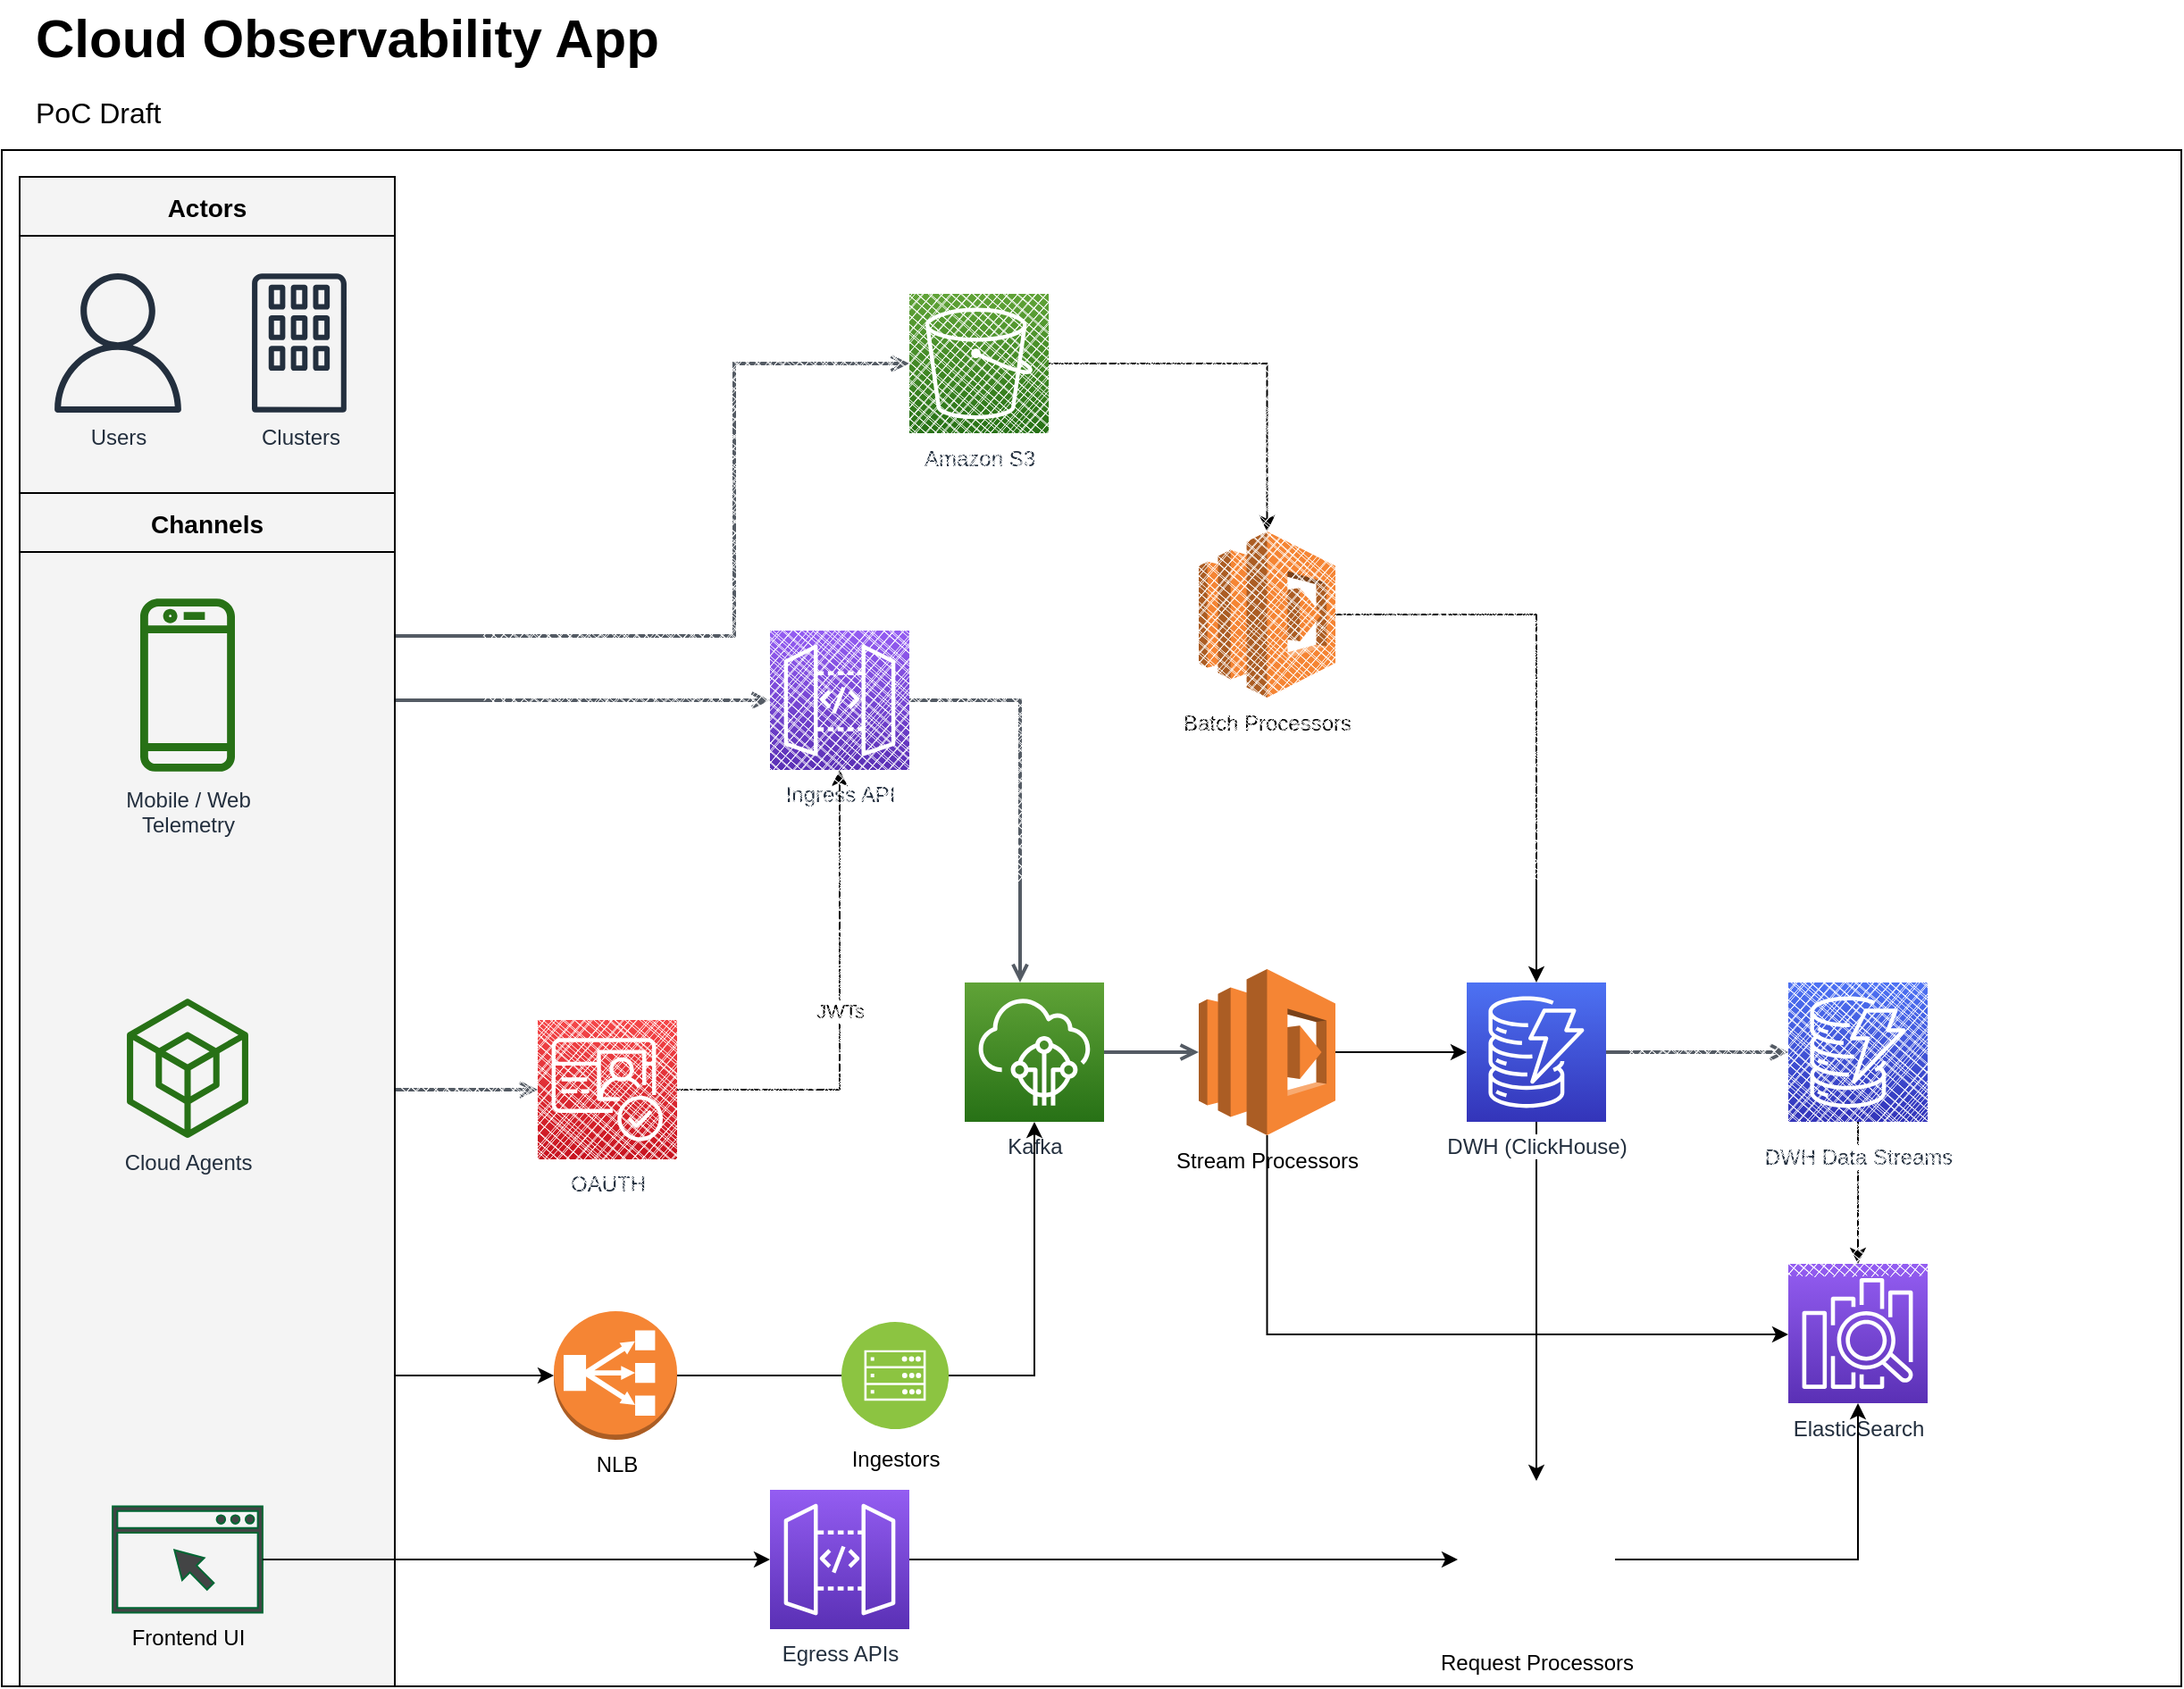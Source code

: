 <mxfile version="13.3.9" type="github" pages="2">
  <diagram id="Ht1M8jgEwFfnCIfOTk4-" name="Current">
    <mxGraphModel dx="1673" dy="952" grid="1" gridSize="10" guides="1" tooltips="1" connect="1" arrows="1" fold="1" page="1" pageScale="1" pageWidth="827" pageHeight="1169" math="0" shadow="0">
      <root>
        <mxCell id="0" />
        <mxCell id="1" parent="0" />
        <mxCell id="ck2-3J0O5yFSTgMgaM3f-32" value="" style="rounded=0;whiteSpace=wrap;html=1;fillColor=none;" vertex="1" parent="1">
          <mxGeometry x="20" y="110" width="1220" height="860" as="geometry" />
        </mxCell>
        <mxCell id="jZVaUwOg5UY3L9NAnvdq-74" value="Ingress API" style="outlineConnect=0;fontColor=#232F3E;gradientColor=#945DF2;gradientDirection=north;fillColor=#5A30B5;strokeColor=#ffffff;dashed=0;verticalLabelPosition=bottom;verticalAlign=top;align=center;html=1;fontSize=12;fontStyle=0;aspect=fixed;shape=mxgraph.aws4.resourceIcon;resIcon=mxgraph.aws4.api_gateway;labelBackgroundColor=none;" parent="1" vertex="1">
          <mxGeometry x="450" y="379.0" width="78" height="78" as="geometry" />
        </mxCell>
        <mxCell id="jZVaUwOg5UY3L9NAnvdq-110" style="edgeStyle=elbowEdgeStyle;rounded=0;orthogonalLoop=1;jettySize=auto;html=1;endArrow=open;endFill=0;strokeColor=#545B64;strokeWidth=2;fontSize=14;" parent="1" target="jZVaUwOg5UY3L9NAnvdq-74" edge="1">
          <mxGeometry relative="1" as="geometry">
            <mxPoint x="240" y="418" as="sourcePoint" />
          </mxGeometry>
        </mxCell>
        <mxCell id="jZVaUwOg5UY3L9NAnvdq-115" value="" style="edgeStyle=elbowEdgeStyle;rounded=0;orthogonalLoop=1;jettySize=auto;html=1;endArrow=open;endFill=0;strokeColor=#545B64;strokeWidth=2;fontSize=14;" parent="1" source="jZVaUwOg5UY3L9NAnvdq-81" target="jZVaUwOg5UY3L9NAnvdq-77" edge="1">
          <mxGeometry relative="1" as="geometry" />
        </mxCell>
        <mxCell id="jZVaUwOg5UY3L9NAnvdq-129" style="edgeStyle=elbowEdgeStyle;rounded=0;orthogonalLoop=1;jettySize=auto;html=1;endArrow=open;endFill=0;strokeColor=#545B64;strokeWidth=2;fontSize=14;exitX=1;exitY=0.5;exitDx=0;exitDy=0;elbow=vertical;" parent="1" source="jZVaUwOg5UY3L9NAnvdq-62" target="jZVaUwOg5UY3L9NAnvdq-83" edge="1">
          <mxGeometry relative="1" as="geometry">
            <mxPoint x="220" y="462" as="sourcePoint" />
            <mxPoint x="482" y="428" as="targetPoint" />
          </mxGeometry>
        </mxCell>
        <mxCell id="jZVaUwOg5UY3L9NAnvdq-130" style="edgeStyle=elbowEdgeStyle;rounded=0;orthogonalLoop=1;jettySize=auto;html=1;endArrow=open;endFill=0;strokeColor=#545B64;strokeWidth=2;fontSize=14;" parent="1" target="jZVaUwOg5UY3L9NAnvdq-85" edge="1" source="jZVaUwOg5UY3L9NAnvdq-74">
          <mxGeometry relative="1" as="geometry">
            <mxPoint x="240" y="452" as="sourcePoint" />
            <mxPoint x="482" y="428" as="targetPoint" />
            <Array as="points">
              <mxPoint x="590" y="500" />
            </Array>
          </mxGeometry>
        </mxCell>
        <mxCell id="jZVaUwOg5UY3L9NAnvdq-158" style="edgeStyle=elbowEdgeStyle;rounded=0;orthogonalLoop=1;jettySize=auto;html=1;endArrow=open;endFill=0;strokeColor=#545B64;strokeWidth=2;fontSize=14;" parent="1" target="jZVaUwOg5UY3L9NAnvdq-73" edge="1">
          <mxGeometry relative="1" as="geometry">
            <mxPoint x="240" y="382" as="sourcePoint" />
            <mxPoint x="349" y="290" as="targetPoint" />
            <Array as="points">
              <mxPoint x="430" y="312" />
            </Array>
          </mxGeometry>
        </mxCell>
        <mxCell id="-QjtrjUzRDEMRZ5MF8oH-47" value="Cloud Observability App" style="text;html=1;resizable=0;points=[];autosize=1;align=left;verticalAlign=top;spacingTop=-4;fontSize=30;fontStyle=1;labelBackgroundColor=none;" parent="1" vertex="1">
          <mxGeometry x="36.5" y="26.5" width="360" height="40" as="geometry" />
        </mxCell>
        <mxCell id="-QjtrjUzRDEMRZ5MF8oH-48" value="PoC Draft" style="text;html=1;resizable=0;points=[];autosize=1;align=left;verticalAlign=top;spacingTop=-4;fontSize=16;labelBackgroundColor=none;" parent="1" vertex="1">
          <mxGeometry x="36.5" y="76.5" width="90" height="20" as="geometry" />
        </mxCell>
        <mxCell id="jZVaUwOg5UY3L9NAnvdq-59" value="Actors" style="swimlane;fontSize=14;align=center;swimlaneFillColor=#f4f4f4;fillColor=#f4f4f4;collapsible=0;startSize=33;" parent="1" vertex="1">
          <mxGeometry x="30" y="125" width="210" height="845" as="geometry" />
        </mxCell>
        <mxCell id="jZVaUwOg5UY3L9NAnvdq-60" value="Users" style="outlineConnect=0;fontColor=#232F3E;gradientColor=none;fillColor=#232F3E;strokeColor=none;dashed=0;verticalLabelPosition=bottom;verticalAlign=top;align=center;html=1;fontSize=12;fontStyle=0;aspect=fixed;pointerEvents=1;shape=mxgraph.aws4.user;labelBackgroundColor=none;" parent="jZVaUwOg5UY3L9NAnvdq-59" vertex="1">
          <mxGeometry x="16" y="54" width="78" height="78" as="geometry" />
        </mxCell>
        <mxCell id="jZVaUwOg5UY3L9NAnvdq-61" value="Clusters" style="outlineConnect=0;fontColor=#232F3E;gradientColor=none;fillColor=#232F3E;strokeColor=none;dashed=0;verticalLabelPosition=bottom;verticalAlign=top;align=center;html=1;fontSize=12;fontStyle=0;aspect=fixed;pointerEvents=1;shape=mxgraph.aws4.corporate_data_center;labelBackgroundColor=none;" parent="jZVaUwOg5UY3L9NAnvdq-59" vertex="1">
          <mxGeometry x="130" y="54" width="53" height="78" as="geometry" />
        </mxCell>
        <mxCell id="ck2-3J0O5yFSTgMgaM3f-27" style="edgeStyle=orthogonalEdgeStyle;rounded=0;orthogonalLoop=1;jettySize=auto;html=1;" edge="1" parent="1" source="jZVaUwOg5UY3L9NAnvdq-62" target="ck2-3J0O5yFSTgMgaM3f-26">
          <mxGeometry relative="1" as="geometry">
            <Array as="points">
              <mxPoint x="250" y="796" />
              <mxPoint x="250" y="796" />
            </Array>
          </mxGeometry>
        </mxCell>
        <mxCell id="jZVaUwOg5UY3L9NAnvdq-62" value="Channels" style="swimlane;fontSize=14;align=center;swimlaneFillColor=#f4f4f4;fillColor=#f4f4f4;collapsible=0;startSize=33;" parent="1" vertex="1">
          <mxGeometry x="30" y="302" width="210" height="668" as="geometry" />
        </mxCell>
        <mxCell id="jZVaUwOg5UY3L9NAnvdq-65" value="Mobile / Web&lt;br&gt;Telemetry" style="outlineConnect=0;fontColor=#232F3E;gradientColor=none;strokeColor=none;fillColor=#277116;dashed=0;verticalLabelPosition=bottom;verticalAlign=top;align=center;html=1;fontSize=12;fontStyle=0;shape=mxgraph.aws4.mobile_client;labelBackgroundColor=none;" parent="jZVaUwOg5UY3L9NAnvdq-62" vertex="1">
          <mxGeometry x="67.5" y="57.5" width="53" height="100" as="geometry" />
        </mxCell>
        <mxCell id="jZVaUwOg5UY3L9NAnvdq-95" value="Cloud Agents" style="outlineConnect=0;fontColor=#232F3E;gradientColor=none;fillColor=#277116;strokeColor=none;dashed=0;verticalLabelPosition=bottom;verticalAlign=top;align=center;html=1;fontSize=12;fontStyle=0;aspect=fixed;pointerEvents=1;shape=mxgraph.aws4.external_sdk;labelBackgroundColor=none;" parent="jZVaUwOg5UY3L9NAnvdq-62" vertex="1">
          <mxGeometry x="60" y="283" width="68" height="78" as="geometry" />
        </mxCell>
        <mxCell id="ck2-3J0O5yFSTgMgaM3f-37" value="Frontend UI" style="pointerEvents=1;shadow=0;dashed=0;html=1;strokeColor=#006633;fillColor=#434445;aspect=fixed;labelPosition=center;verticalLabelPosition=bottom;verticalAlign=top;align=center;outlineConnect=0;shape=mxgraph.vvd.web_browser;" vertex="1" parent="jZVaUwOg5UY3L9NAnvdq-62">
          <mxGeometry x="52.05" y="567.22" width="83.9" height="59.57" as="geometry" />
        </mxCell>
        <mxCell id="jZVaUwOg5UY3L9NAnvdq-76" value="ElasticSearch" style="outlineConnect=0;fontColor=#232F3E;gradientColor=#945DF2;gradientDirection=north;fillColor=#5A30B5;strokeColor=#ffffff;dashed=0;verticalLabelPosition=bottom;verticalAlign=top;align=center;html=1;fontSize=12;fontStyle=0;aspect=fixed;shape=mxgraph.aws4.resourceIcon;resIcon=mxgraph.aws4.elasticsearch_service;labelBackgroundColor=none;" parent="1" vertex="1">
          <mxGeometry x="1020" y="733.5" width="78" height="78" as="geometry" />
        </mxCell>
        <mxCell id="ck2-3J0O5yFSTgMgaM3f-22" style="edgeStyle=orthogonalEdgeStyle;rounded=0;orthogonalLoop=1;jettySize=auto;html=1;" edge="1" parent="1" source="jZVaUwOg5UY3L9NAnvdq-77" target="jZVaUwOg5UY3L9NAnvdq-76">
          <mxGeometry relative="1" as="geometry" />
        </mxCell>
        <mxCell id="jZVaUwOg5UY3L9NAnvdq-77" value="DWH Data Streams" style="outlineConnect=0;fontColor=#232F3E;gradientColor=#4D72F3;gradientDirection=north;fillColor=#3334B9;strokeColor=#ffffff;dashed=0;verticalLabelPosition=bottom;verticalAlign=top;align=center;html=1;fontSize=12;fontStyle=0;aspect=fixed;shape=mxgraph.aws4.resourceIcon;resIcon=mxgraph.aws4.dynamodb;labelBackgroundColor=#ffffff;spacingTop=6;" parent="1" vertex="1">
          <mxGeometry x="1020.0" y="576" width="78" height="78" as="geometry" />
        </mxCell>
        <mxCell id="ck2-3J0O5yFSTgMgaM3f-44" style="edgeStyle=orthogonalEdgeStyle;rounded=0;orthogonalLoop=1;jettySize=auto;html=1;" edge="1" parent="1" source="jZVaUwOg5UY3L9NAnvdq-81" target="ck2-3J0O5yFSTgMgaM3f-42">
          <mxGeometry relative="1" as="geometry" />
        </mxCell>
        <mxCell id="jZVaUwOg5UY3L9NAnvdq-81" value="DWH (ClickHouse)" style="outlineConnect=0;fontColor=#232F3E;gradientColor=#4D72F3;gradientDirection=north;fillColor=#3334B9;strokeColor=#ffffff;dashed=0;verticalLabelPosition=bottom;verticalAlign=top;align=center;html=1;fontSize=12;fontStyle=0;aspect=fixed;shape=mxgraph.aws4.resourceIcon;resIcon=mxgraph.aws4.dynamodb;labelBackgroundColor=#ffffff;" parent="1" vertex="1">
          <mxGeometry x="840.0" y="576" width="78" height="78" as="geometry" />
        </mxCell>
        <mxCell id="ck2-3J0O5yFSTgMgaM3f-30" value="JWTs" style="edgeStyle=orthogonalEdgeStyle;rounded=0;orthogonalLoop=1;jettySize=auto;html=1;" edge="1" parent="1" source="jZVaUwOg5UY3L9NAnvdq-83" target="jZVaUwOg5UY3L9NAnvdq-74">
          <mxGeometry relative="1" as="geometry" />
        </mxCell>
        <mxCell id="jZVaUwOg5UY3L9NAnvdq-83" value="OAUTH" style="outlineConnect=0;fontColor=#232F3E;gradientColor=#F54749;gradientDirection=north;fillColor=#C7131F;strokeColor=#ffffff;dashed=0;verticalLabelPosition=bottom;verticalAlign=top;align=center;html=1;fontSize=12;fontStyle=0;aspect=fixed;shape=mxgraph.aws4.resourceIcon;resIcon=mxgraph.aws4.cognito;labelBackgroundColor=none;" parent="1" vertex="1">
          <mxGeometry x="320" y="597" width="78" height="78" as="geometry" />
        </mxCell>
        <mxCell id="jZVaUwOg5UY3L9NAnvdq-85" value="Kafka" style="outlineConnect=0;fontColor=#232F3E;gradientColor=#60A337;gradientDirection=north;fillColor=#277116;strokeColor=#ffffff;dashed=0;verticalLabelPosition=bottom;verticalAlign=top;align=center;html=1;fontSize=12;fontStyle=0;aspect=fixed;shape=mxgraph.aws4.resourceIcon;resIcon=mxgraph.aws4.iot_core;labelBackgroundColor=none;" parent="1" vertex="1">
          <mxGeometry x="559" y="576" width="78" height="78" as="geometry" />
        </mxCell>
        <mxCell id="ck2-3J0O5yFSTgMgaM3f-15" style="edgeStyle=orthogonalEdgeStyle;rounded=0;orthogonalLoop=1;jettySize=auto;html=1;" edge="1" parent="1" source="jZVaUwOg5UY3L9NAnvdq-73" target="ck2-3J0O5yFSTgMgaM3f-14">
          <mxGeometry relative="1" as="geometry" />
        </mxCell>
        <mxCell id="jZVaUwOg5UY3L9NAnvdq-73" value="Amazon S3" style="outlineConnect=0;fontColor=#232F3E;gradientColor=#60A337;gradientDirection=north;fillColor=#277116;strokeColor=#ffffff;dashed=0;verticalLabelPosition=bottom;verticalAlign=top;align=center;html=1;fontSize=12;fontStyle=0;aspect=fixed;shape=mxgraph.aws4.resourceIcon;resIcon=mxgraph.aws4.s3;labelBackgroundColor=none;" parent="1" vertex="1">
          <mxGeometry x="528" y="190.5" width="78" height="78" as="geometry" />
        </mxCell>
        <mxCell id="ck2-3J0O5yFSTgMgaM3f-17" style="edgeStyle=orthogonalEdgeStyle;rounded=0;orthogonalLoop=1;jettySize=auto;html=1;" edge="1" parent="1" source="ck2-3J0O5yFSTgMgaM3f-12" target="jZVaUwOg5UY3L9NAnvdq-81">
          <mxGeometry relative="1" as="geometry" />
        </mxCell>
        <mxCell id="ck2-3J0O5yFSTgMgaM3f-29" style="edgeStyle=orthogonalEdgeStyle;rounded=0;orthogonalLoop=1;jettySize=auto;html=1;" edge="1" parent="1" source="ck2-3J0O5yFSTgMgaM3f-12" target="jZVaUwOg5UY3L9NAnvdq-76">
          <mxGeometry relative="1" as="geometry">
            <Array as="points">
              <mxPoint x="728" y="773" />
            </Array>
          </mxGeometry>
        </mxCell>
        <mxCell id="ck2-3J0O5yFSTgMgaM3f-12" value="Stream Processors" style="outlineConnect=0;dashed=0;verticalLabelPosition=bottom;verticalAlign=top;align=center;html=1;shape=mxgraph.aws3.lambda;fillColor=#F58534;gradientColor=none;" vertex="1" parent="1">
          <mxGeometry x="690" y="568.5" width="76.5" height="93" as="geometry" />
        </mxCell>
        <mxCell id="ck2-3J0O5yFSTgMgaM3f-13" value="" style="edgeStyle=elbowEdgeStyle;rounded=0;orthogonalLoop=1;jettySize=auto;html=1;endArrow=open;endFill=0;strokeColor=#545B64;strokeWidth=2;fontSize=14;" edge="1" parent="1" source="jZVaUwOg5UY3L9NAnvdq-85" target="ck2-3J0O5yFSTgMgaM3f-12">
          <mxGeometry relative="1" as="geometry">
            <mxPoint x="559" y="577" as="sourcePoint" />
            <mxPoint x="770" y="578" as="targetPoint" />
          </mxGeometry>
        </mxCell>
        <mxCell id="ck2-3J0O5yFSTgMgaM3f-16" style="edgeStyle=orthogonalEdgeStyle;rounded=0;orthogonalLoop=1;jettySize=auto;html=1;" edge="1" parent="1" source="ck2-3J0O5yFSTgMgaM3f-14" target="jZVaUwOg5UY3L9NAnvdq-81">
          <mxGeometry relative="1" as="geometry" />
        </mxCell>
        <mxCell id="ck2-3J0O5yFSTgMgaM3f-14" value="Batch Processors" style="outlineConnect=0;dashed=0;verticalLabelPosition=bottom;verticalAlign=top;align=center;html=1;shape=mxgraph.aws3.lambda;fillColor=#F58534;gradientColor=none;" vertex="1" parent="1">
          <mxGeometry x="690" y="323.5" width="76.5" height="93" as="geometry" />
        </mxCell>
        <mxCell id="ck2-3J0O5yFSTgMgaM3f-28" style="edgeStyle=orthogonalEdgeStyle;rounded=0;orthogonalLoop=1;jettySize=auto;html=1;" edge="1" parent="1" source="ck2-3J0O5yFSTgMgaM3f-26" target="jZVaUwOg5UY3L9NAnvdq-85">
          <mxGeometry relative="1" as="geometry" />
        </mxCell>
        <mxCell id="ck2-3J0O5yFSTgMgaM3f-26" value="NLB" style="outlineConnect=0;dashed=0;verticalLabelPosition=bottom;verticalAlign=top;align=center;html=1;shape=mxgraph.aws3.classic_load_balancer;fillColor=#F58534;gradientColor=none;" vertex="1" parent="1">
          <mxGeometry x="329" y="760" width="69" height="72" as="geometry" />
        </mxCell>
        <mxCell id="ck2-3J0O5yFSTgMgaM3f-39" style="edgeStyle=orthogonalEdgeStyle;rounded=0;orthogonalLoop=1;jettySize=auto;html=1;" edge="1" parent="1" source="ck2-3J0O5yFSTgMgaM3f-42" target="jZVaUwOg5UY3L9NAnvdq-76">
          <mxGeometry relative="1" as="geometry" />
        </mxCell>
        <mxCell id="ck2-3J0O5yFSTgMgaM3f-34" value="Egress APIs" style="outlineConnect=0;fontColor=#232F3E;gradientColor=#945DF2;gradientDirection=north;fillColor=#5A30B5;strokeColor=#ffffff;dashed=0;verticalLabelPosition=bottom;verticalAlign=top;align=center;html=1;fontSize=12;fontStyle=0;aspect=fixed;shape=mxgraph.aws4.resourceIcon;resIcon=mxgraph.aws4.api_gateway;labelBackgroundColor=none;" vertex="1" parent="1">
          <mxGeometry x="450" y="860" width="78" height="78" as="geometry" />
        </mxCell>
        <mxCell id="ck2-3J0O5yFSTgMgaM3f-38" style="edgeStyle=orthogonalEdgeStyle;rounded=0;orthogonalLoop=1;jettySize=auto;html=1;" edge="1" parent="1" source="ck2-3J0O5yFSTgMgaM3f-37" target="ck2-3J0O5yFSTgMgaM3f-34">
          <mxGeometry relative="1" as="geometry" />
        </mxCell>
        <mxCell id="ck2-3J0O5yFSTgMgaM3f-42" value="Request Processors" style="shape=image;html=1;verticalAlign=top;verticalLabelPosition=bottom;labelBackgroundColor=#ffffff;imageAspect=0;aspect=fixed;image=https://cdn3.iconfinder.com/data/icons/social-media-2169/24/social_media_social_media_logo_docker-128.png;strokeColor=#006633;fillColor=none;" vertex="1" parent="1">
          <mxGeometry x="835" y="855" width="88" height="88" as="geometry" />
        </mxCell>
        <mxCell id="ck2-3J0O5yFSTgMgaM3f-43" style="edgeStyle=orthogonalEdgeStyle;rounded=0;orthogonalLoop=1;jettySize=auto;html=1;" edge="1" parent="1" source="ck2-3J0O5yFSTgMgaM3f-34" target="ck2-3J0O5yFSTgMgaM3f-42">
          <mxGeometry relative="1" as="geometry">
            <mxPoint x="528.0" y="899.059" as="sourcePoint" />
            <mxPoint x="1059" y="811.5" as="targetPoint" />
          </mxGeometry>
        </mxCell>
        <mxCell id="ck2-3J0O5yFSTgMgaM3f-45" value="&lt;font color=&quot;#000000&quot;&gt;Ingestors&lt;/font&gt;" style="aspect=fixed;perimeter=ellipsePerimeter;html=1;align=center;shadow=0;dashed=0;fontColor=#4277BB;labelBackgroundColor=#ffffff;fontSize=12;spacingTop=3;image;image=img/lib/ibm/infrastructure/mobile_backend.svg;strokeColor=#006633;fillColor=none;" vertex="1" parent="1">
          <mxGeometry x="490" y="766" width="60" height="60" as="geometry" />
        </mxCell>
        <mxCell id="ck2-3J0O5yFSTgMgaM3f-47" value="" style="rounded=0;whiteSpace=wrap;html=1;strokeColor=none;fillColor=#FFFFFF;shadow=0;sketch=1;fillStyle=cross-hatch;" vertex="1" parent="1">
          <mxGeometry x="290" y="150" width="870" height="370" as="geometry" />
        </mxCell>
        <mxCell id="ck2-3J0O5yFSTgMgaM3f-48" value="" style="rounded=0;whiteSpace=wrap;html=1;strokeColor=none;fillColor=#FFFFFF;shadow=0;sketch=1;fillStyle=cross-hatch;" vertex="1" parent="1">
          <mxGeometry x="930" y="520" width="230" height="220" as="geometry" />
        </mxCell>
        <mxCell id="ck2-3J0O5yFSTgMgaM3f-49" value="" style="rounded=0;whiteSpace=wrap;html=1;strokeColor=none;fillColor=#FFFFFF;shadow=0;sketch=1;fillStyle=cross-hatch;" vertex="1" parent="1">
          <mxGeometry x="244" y="500" width="296" height="220" as="geometry" />
        </mxCell>
      </root>
    </mxGraphModel>
  </diagram>
  <diagram name="Switchover" id="ad-Q2lWXfo7p2j4JOzis">
    <mxGraphModel dx="1422" dy="809" grid="1" gridSize="10" guides="1" tooltips="1" connect="1" arrows="1" fold="1" page="1" pageScale="1" pageWidth="827" pageHeight="1169" math="0" shadow="0">
      <root>
        <mxCell id="fHVYt9qv3DbKkcmbVvuy-0" />
        <mxCell id="fHVYt9qv3DbKkcmbVvuy-1" parent="fHVYt9qv3DbKkcmbVvuy-0" />
        <mxCell id="fHVYt9qv3DbKkcmbVvuy-2" value="" style="rounded=0;whiteSpace=wrap;html=1;fillColor=none;" vertex="1" parent="fHVYt9qv3DbKkcmbVvuy-1">
          <mxGeometry x="20" y="110" width="1220" height="860" as="geometry" />
        </mxCell>
        <mxCell id="fHVYt9qv3DbKkcmbVvuy-3" value="Ingress API" style="outlineConnect=0;fontColor=#232F3E;gradientColor=#945DF2;gradientDirection=north;fillColor=#5A30B5;strokeColor=#ffffff;dashed=0;verticalLabelPosition=bottom;verticalAlign=top;align=center;html=1;fontSize=12;fontStyle=0;aspect=fixed;shape=mxgraph.aws4.resourceIcon;resIcon=mxgraph.aws4.api_gateway;labelBackgroundColor=none;" vertex="1" parent="fHVYt9qv3DbKkcmbVvuy-1">
          <mxGeometry x="450" y="379.0" width="78" height="78" as="geometry" />
        </mxCell>
        <mxCell id="fHVYt9qv3DbKkcmbVvuy-4" style="edgeStyle=elbowEdgeStyle;rounded=0;orthogonalLoop=1;jettySize=auto;html=1;endArrow=open;endFill=0;strokeColor=#545B64;strokeWidth=2;fontSize=14;" edge="1" parent="fHVYt9qv3DbKkcmbVvuy-1" target="fHVYt9qv3DbKkcmbVvuy-3">
          <mxGeometry relative="1" as="geometry">
            <mxPoint x="240" y="418" as="sourcePoint" />
          </mxGeometry>
        </mxCell>
        <mxCell id="fHVYt9qv3DbKkcmbVvuy-5" value="" style="edgeStyle=elbowEdgeStyle;rounded=0;orthogonalLoop=1;jettySize=auto;html=1;endArrow=open;endFill=0;strokeColor=#545B64;strokeWidth=2;fontSize=14;" edge="1" parent="fHVYt9qv3DbKkcmbVvuy-1" source="fHVYt9qv3DbKkcmbVvuy-23" target="fHVYt9qv3DbKkcmbVvuy-21">
          <mxGeometry relative="1" as="geometry" />
        </mxCell>
        <mxCell id="fHVYt9qv3DbKkcmbVvuy-6" style="edgeStyle=elbowEdgeStyle;rounded=0;orthogonalLoop=1;jettySize=auto;html=1;endArrow=open;endFill=0;strokeColor=#545B64;strokeWidth=2;fontSize=14;exitX=1;exitY=0.5;exitDx=0;exitDy=0;elbow=vertical;" edge="1" parent="fHVYt9qv3DbKkcmbVvuy-1" source="fHVYt9qv3DbKkcmbVvuy-15" target="fHVYt9qv3DbKkcmbVvuy-25">
          <mxGeometry relative="1" as="geometry">
            <mxPoint x="220" y="462" as="sourcePoint" />
            <mxPoint x="482" y="428" as="targetPoint" />
          </mxGeometry>
        </mxCell>
        <mxCell id="fHVYt9qv3DbKkcmbVvuy-7" style="edgeStyle=elbowEdgeStyle;rounded=0;orthogonalLoop=1;jettySize=auto;html=1;endArrow=open;endFill=0;strokeColor=#545B64;strokeWidth=2;fontSize=14;" edge="1" parent="fHVYt9qv3DbKkcmbVvuy-1" source="fHVYt9qv3DbKkcmbVvuy-3" target="fHVYt9qv3DbKkcmbVvuy-31">
          <mxGeometry relative="1" as="geometry">
            <mxPoint x="240" y="452" as="sourcePoint" />
            <mxPoint x="590" y="576" as="targetPoint" />
            <Array as="points">
              <mxPoint x="590" y="500" />
            </Array>
          </mxGeometry>
        </mxCell>
        <mxCell id="fHVYt9qv3DbKkcmbVvuy-9" value="Cloud Observability App" style="text;html=1;resizable=0;points=[];autosize=1;align=left;verticalAlign=top;spacingTop=-4;fontSize=30;fontStyle=1;labelBackgroundColor=none;" vertex="1" parent="fHVYt9qv3DbKkcmbVvuy-1">
          <mxGeometry x="36.5" y="26.5" width="360" height="40" as="geometry" />
        </mxCell>
        <mxCell id="fHVYt9qv3DbKkcmbVvuy-10" value="PoC Draft" style="text;html=1;resizable=0;points=[];autosize=1;align=left;verticalAlign=top;spacingTop=-4;fontSize=16;labelBackgroundColor=none;" vertex="1" parent="fHVYt9qv3DbKkcmbVvuy-1">
          <mxGeometry x="36.5" y="76.5" width="90" height="20" as="geometry" />
        </mxCell>
        <mxCell id="fHVYt9qv3DbKkcmbVvuy-11" value="Actors" style="swimlane;fontSize=14;align=center;swimlaneFillColor=#f4f4f4;fillColor=#f4f4f4;collapsible=0;startSize=33;" vertex="1" parent="fHVYt9qv3DbKkcmbVvuy-1">
          <mxGeometry x="30" y="125" width="210" height="845" as="geometry" />
        </mxCell>
        <mxCell id="fHVYt9qv3DbKkcmbVvuy-12" value="Users" style="outlineConnect=0;fontColor=#232F3E;gradientColor=none;fillColor=#232F3E;strokeColor=none;dashed=0;verticalLabelPosition=bottom;verticalAlign=top;align=center;html=1;fontSize=12;fontStyle=0;aspect=fixed;pointerEvents=1;shape=mxgraph.aws4.user;labelBackgroundColor=none;" vertex="1" parent="fHVYt9qv3DbKkcmbVvuy-11">
          <mxGeometry x="16" y="54" width="78" height="78" as="geometry" />
        </mxCell>
        <mxCell id="fHVYt9qv3DbKkcmbVvuy-13" value="Clusters" style="outlineConnect=0;fontColor=#232F3E;gradientColor=none;fillColor=#232F3E;strokeColor=none;dashed=0;verticalLabelPosition=bottom;verticalAlign=top;align=center;html=1;fontSize=12;fontStyle=0;aspect=fixed;pointerEvents=1;shape=mxgraph.aws4.corporate_data_center;labelBackgroundColor=none;" vertex="1" parent="fHVYt9qv3DbKkcmbVvuy-11">
          <mxGeometry x="130" y="54" width="53" height="78" as="geometry" />
        </mxCell>
        <mxCell id="fHVYt9qv3DbKkcmbVvuy-15" value="Channels" style="swimlane;fontSize=14;align=center;swimlaneFillColor=#f4f4f4;fillColor=#f4f4f4;collapsible=0;startSize=33;" vertex="1" parent="fHVYt9qv3DbKkcmbVvuy-1">
          <mxGeometry x="30" y="302" width="210" height="668" as="geometry" />
        </mxCell>
        <mxCell id="fHVYt9qv3DbKkcmbVvuy-16" value="Mobile / Web&lt;br&gt;Telemetry" style="outlineConnect=0;fontColor=#232F3E;gradientColor=none;strokeColor=none;fillColor=#277116;dashed=0;verticalLabelPosition=bottom;verticalAlign=top;align=center;html=1;fontSize=12;fontStyle=0;shape=mxgraph.aws4.mobile_client;labelBackgroundColor=none;" vertex="1" parent="fHVYt9qv3DbKkcmbVvuy-15">
          <mxGeometry x="67.5" y="57.5" width="53" height="100" as="geometry" />
        </mxCell>
        <mxCell id="fHVYt9qv3DbKkcmbVvuy-17" value="Cloud Agents" style="outlineConnect=0;fontColor=#232F3E;gradientColor=none;fillColor=#277116;strokeColor=none;dashed=0;verticalLabelPosition=bottom;verticalAlign=top;align=center;html=1;fontSize=12;fontStyle=0;aspect=fixed;pointerEvents=1;shape=mxgraph.aws4.external_sdk;labelBackgroundColor=none;" vertex="1" parent="fHVYt9qv3DbKkcmbVvuy-15">
          <mxGeometry x="60" y="283" width="68" height="78" as="geometry" />
        </mxCell>
        <mxCell id="fHVYt9qv3DbKkcmbVvuy-18" value="Frontend UI" style="pointerEvents=1;shadow=0;dashed=0;html=1;strokeColor=#006633;fillColor=#434445;aspect=fixed;labelPosition=center;verticalLabelPosition=bottom;verticalAlign=top;align=center;outlineConnect=0;shape=mxgraph.vvd.web_browser;" vertex="1" parent="fHVYt9qv3DbKkcmbVvuy-15">
          <mxGeometry x="52.05" y="567.22" width="83.9" height="59.57" as="geometry" />
        </mxCell>
        <mxCell id="fHVYt9qv3DbKkcmbVvuy-19" value="ElasticSearch" style="outlineConnect=0;fontColor=#232F3E;gradientColor=#945DF2;gradientDirection=north;fillColor=#5A30B5;strokeColor=#ffffff;dashed=0;verticalLabelPosition=bottom;verticalAlign=top;align=center;html=1;fontSize=12;fontStyle=0;aspect=fixed;shape=mxgraph.aws4.resourceIcon;resIcon=mxgraph.aws4.elasticsearch_service;labelBackgroundColor=none;" vertex="1" parent="fHVYt9qv3DbKkcmbVvuy-1">
          <mxGeometry x="1020" y="733.5" width="78" height="78" as="geometry" />
        </mxCell>
        <mxCell id="fHVYt9qv3DbKkcmbVvuy-20" style="edgeStyle=orthogonalEdgeStyle;rounded=0;orthogonalLoop=1;jettySize=auto;html=1;" edge="1" parent="fHVYt9qv3DbKkcmbVvuy-1" source="fHVYt9qv3DbKkcmbVvuy-21" target="fHVYt9qv3DbKkcmbVvuy-19">
          <mxGeometry relative="1" as="geometry" />
        </mxCell>
        <mxCell id="fHVYt9qv3DbKkcmbVvuy-21" value="DWH Data Streams" style="outlineConnect=0;fontColor=#232F3E;gradientColor=#4D72F3;gradientDirection=north;fillColor=#3334B9;strokeColor=#ffffff;dashed=0;verticalLabelPosition=bottom;verticalAlign=top;align=center;html=1;fontSize=12;fontStyle=0;aspect=fixed;shape=mxgraph.aws4.resourceIcon;resIcon=mxgraph.aws4.dynamodb;labelBackgroundColor=#ffffff;spacingTop=6;" vertex="1" parent="fHVYt9qv3DbKkcmbVvuy-1">
          <mxGeometry x="1020.0" y="576" width="78" height="78" as="geometry" />
        </mxCell>
        <mxCell id="fHVYt9qv3DbKkcmbVvuy-22" style="edgeStyle=orthogonalEdgeStyle;rounded=0;orthogonalLoop=1;jettySize=auto;html=1;" edge="1" parent="fHVYt9qv3DbKkcmbVvuy-1" source="fHVYt9qv3DbKkcmbVvuy-23" target="fHVYt9qv3DbKkcmbVvuy-40">
          <mxGeometry relative="1" as="geometry" />
        </mxCell>
        <mxCell id="fHVYt9qv3DbKkcmbVvuy-23" value="DWH (ClickHouse)" style="outlineConnect=0;fontColor=#232F3E;gradientColor=#4D72F3;gradientDirection=north;fillColor=#3334B9;strokeColor=#ffffff;dashed=0;verticalLabelPosition=bottom;verticalAlign=top;align=center;html=1;fontSize=12;fontStyle=0;aspect=fixed;shape=mxgraph.aws4.resourceIcon;resIcon=mxgraph.aws4.dynamodb;labelBackgroundColor=#ffffff;" vertex="1" parent="fHVYt9qv3DbKkcmbVvuy-1">
          <mxGeometry x="840.0" y="576" width="78" height="78" as="geometry" />
        </mxCell>
        <mxCell id="fHVYt9qv3DbKkcmbVvuy-24" value="JWTs" style="edgeStyle=orthogonalEdgeStyle;rounded=0;orthogonalLoop=1;jettySize=auto;html=1;" edge="1" parent="fHVYt9qv3DbKkcmbVvuy-1" source="fHVYt9qv3DbKkcmbVvuy-25" target="fHVYt9qv3DbKkcmbVvuy-3">
          <mxGeometry relative="1" as="geometry" />
        </mxCell>
        <mxCell id="fHVYt9qv3DbKkcmbVvuy-25" value="OAUTH" style="outlineConnect=0;fontColor=#232F3E;gradientColor=#F54749;gradientDirection=north;fillColor=#C7131F;strokeColor=#ffffff;dashed=0;verticalLabelPosition=bottom;verticalAlign=top;align=center;html=1;fontSize=12;fontStyle=0;aspect=fixed;shape=mxgraph.aws4.resourceIcon;resIcon=mxgraph.aws4.cognito;labelBackgroundColor=none;" vertex="1" parent="fHVYt9qv3DbKkcmbVvuy-1">
          <mxGeometry x="320" y="597" width="78" height="78" as="geometry" />
        </mxCell>
        <mxCell id="fHVYt9qv3DbKkcmbVvuy-29" style="edgeStyle=orthogonalEdgeStyle;rounded=0;orthogonalLoop=1;jettySize=auto;html=1;" edge="1" parent="fHVYt9qv3DbKkcmbVvuy-1" source="fHVYt9qv3DbKkcmbVvuy-31" target="fHVYt9qv3DbKkcmbVvuy-23">
          <mxGeometry relative="1" as="geometry" />
        </mxCell>
        <mxCell id="fHVYt9qv3DbKkcmbVvuy-31" value="Stream Processors" style="outlineConnect=0;dashed=0;verticalLabelPosition=bottom;verticalAlign=top;align=center;html=1;shape=mxgraph.aws3.lambda;fillColor=#F58534;gradientColor=none;" vertex="1" parent="fHVYt9qv3DbKkcmbVvuy-1">
          <mxGeometry x="690" y="568.5" width="76.5" height="93" as="geometry" />
        </mxCell>
        <mxCell id="fHVYt9qv3DbKkcmbVvuy-32" value="" style="edgeStyle=elbowEdgeStyle;rounded=0;orthogonalLoop=1;jettySize=auto;html=1;endArrow=open;endFill=0;strokeColor=#545B64;strokeWidth=2;fontSize=14;" edge="1" parent="fHVYt9qv3DbKkcmbVvuy-1" target="fHVYt9qv3DbKkcmbVvuy-31">
          <mxGeometry relative="1" as="geometry">
            <mxPoint x="637" y="615" as="sourcePoint" />
            <mxPoint x="770" y="578" as="targetPoint" />
          </mxGeometry>
        </mxCell>
        <mxCell id="fHVYt9qv3DbKkcmbVvuy-37" style="edgeStyle=orthogonalEdgeStyle;rounded=0;orthogonalLoop=1;jettySize=auto;html=1;" edge="1" parent="fHVYt9qv3DbKkcmbVvuy-1" source="fHVYt9qv3DbKkcmbVvuy-40" target="fHVYt9qv3DbKkcmbVvuy-19">
          <mxGeometry relative="1" as="geometry" />
        </mxCell>
        <mxCell id="fHVYt9qv3DbKkcmbVvuy-38" value="Egress APIs" style="outlineConnect=0;fontColor=#232F3E;gradientColor=#945DF2;gradientDirection=north;fillColor=#5A30B5;strokeColor=#ffffff;dashed=0;verticalLabelPosition=bottom;verticalAlign=top;align=center;html=1;fontSize=12;fontStyle=0;aspect=fixed;shape=mxgraph.aws4.resourceIcon;resIcon=mxgraph.aws4.api_gateway;labelBackgroundColor=none;" vertex="1" parent="fHVYt9qv3DbKkcmbVvuy-1">
          <mxGeometry x="450" y="860" width="78" height="78" as="geometry" />
        </mxCell>
        <mxCell id="fHVYt9qv3DbKkcmbVvuy-39" style="edgeStyle=orthogonalEdgeStyle;rounded=0;orthogonalLoop=1;jettySize=auto;html=1;" edge="1" parent="fHVYt9qv3DbKkcmbVvuy-1" source="fHVYt9qv3DbKkcmbVvuy-18" target="fHVYt9qv3DbKkcmbVvuy-38">
          <mxGeometry relative="1" as="geometry" />
        </mxCell>
        <mxCell id="fHVYt9qv3DbKkcmbVvuy-40" value="Request Processors" style="shape=image;html=1;verticalAlign=top;verticalLabelPosition=bottom;labelBackgroundColor=#ffffff;imageAspect=0;aspect=fixed;image=https://cdn3.iconfinder.com/data/icons/social-media-2169/24/social_media_social_media_logo_docker-128.png;strokeColor=#006633;fillColor=none;" vertex="1" parent="fHVYt9qv3DbKkcmbVvuy-1">
          <mxGeometry x="835" y="855" width="88" height="88" as="geometry" />
        </mxCell>
        <mxCell id="fHVYt9qv3DbKkcmbVvuy-41" style="edgeStyle=orthogonalEdgeStyle;rounded=0;orthogonalLoop=1;jettySize=auto;html=1;" edge="1" parent="fHVYt9qv3DbKkcmbVvuy-1" source="fHVYt9qv3DbKkcmbVvuy-38" target="fHVYt9qv3DbKkcmbVvuy-40">
          <mxGeometry relative="1" as="geometry">
            <mxPoint x="528.0" y="899.059" as="sourcePoint" />
            <mxPoint x="1059" y="811.5" as="targetPoint" />
          </mxGeometry>
        </mxCell>
      </root>
    </mxGraphModel>
  </diagram>
</mxfile>
